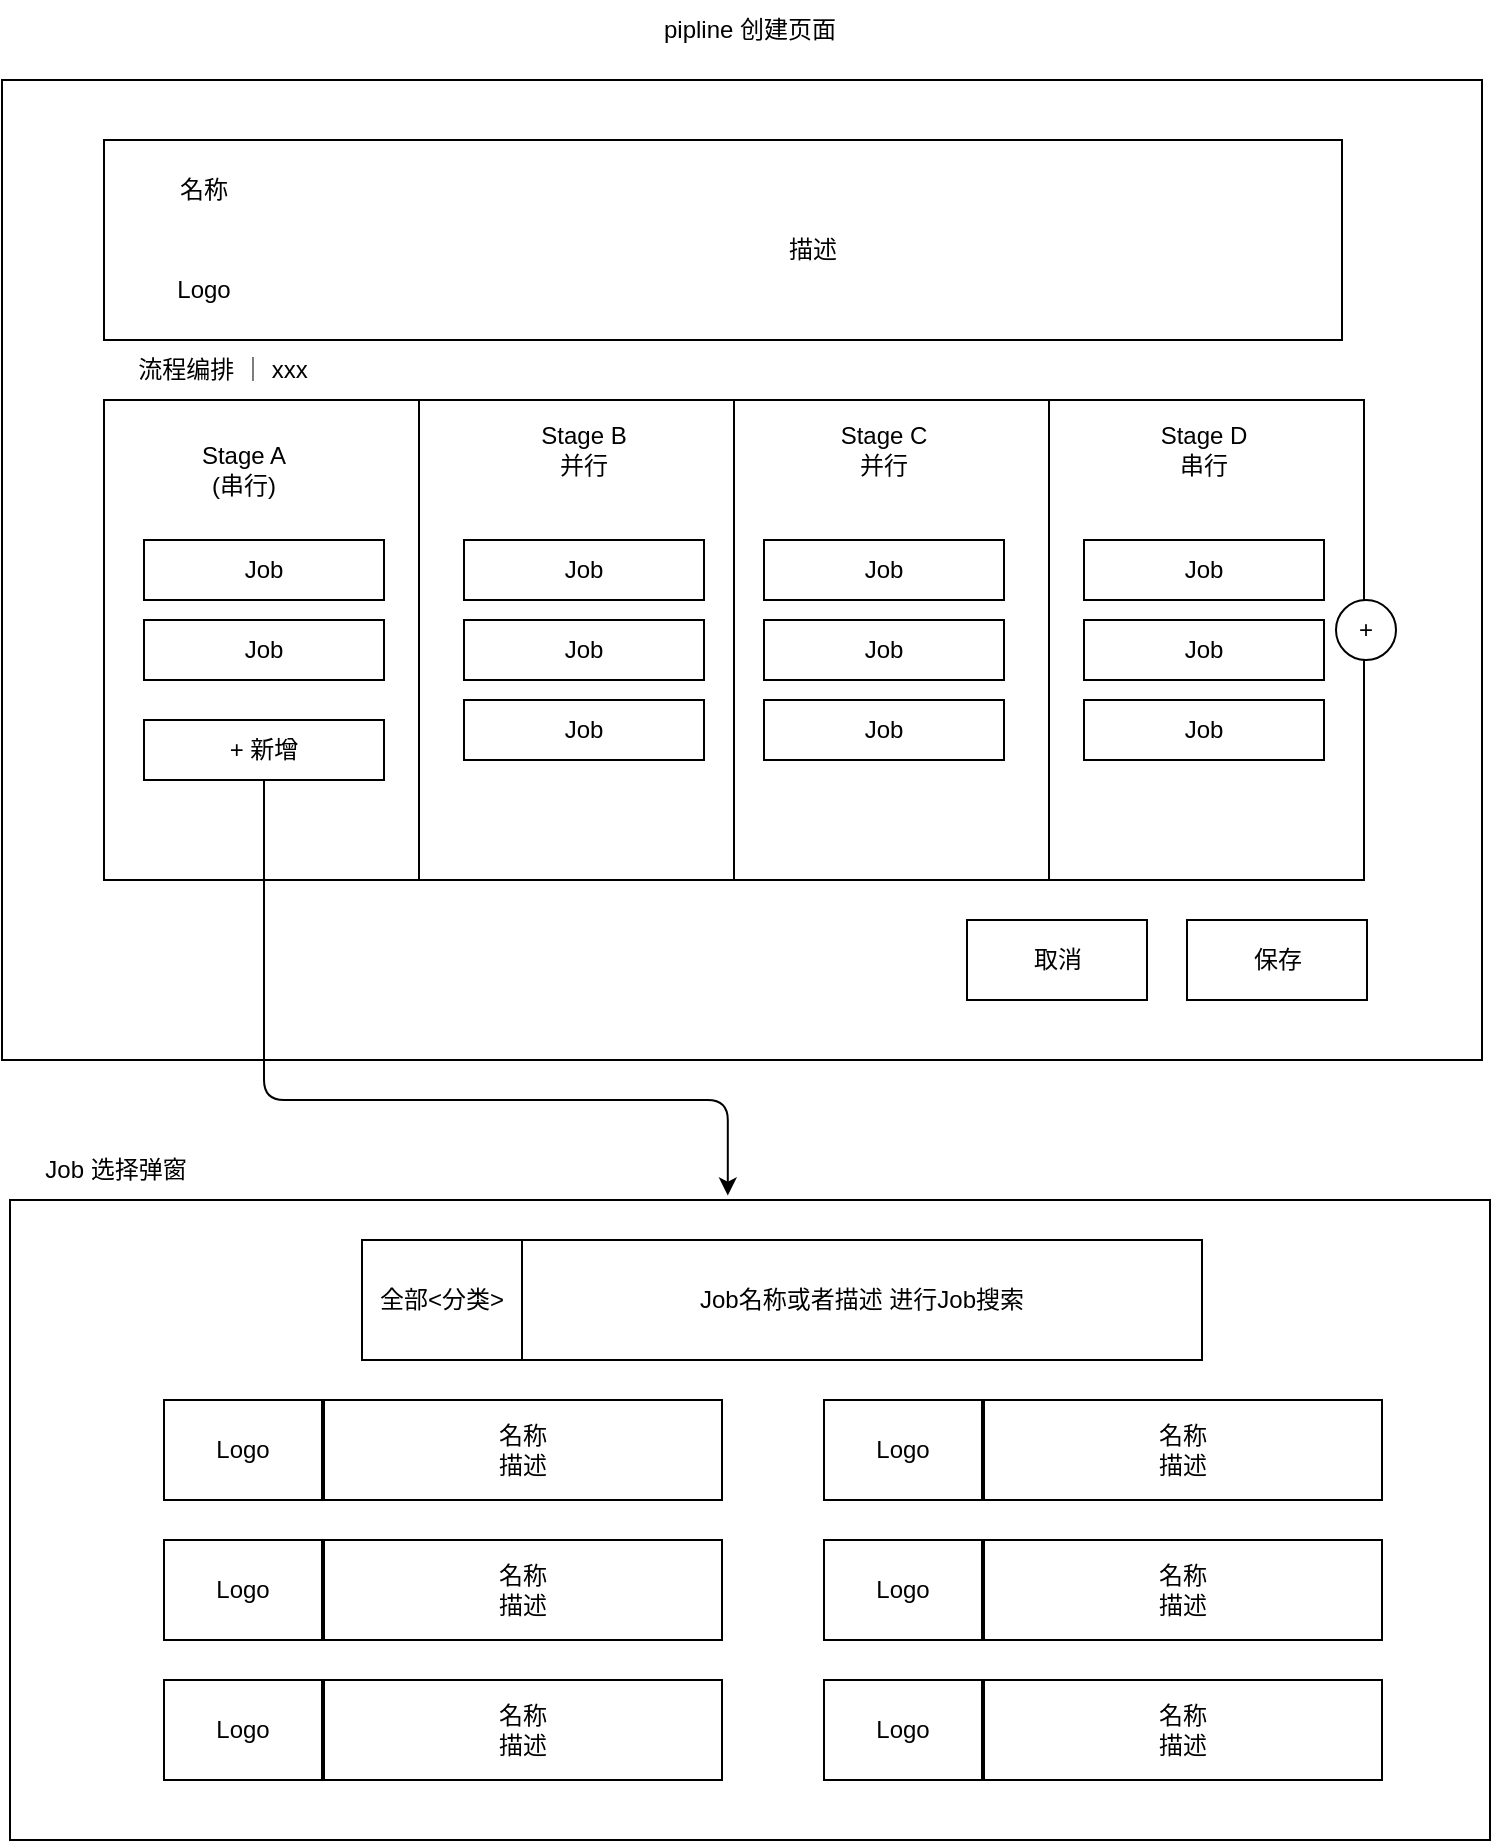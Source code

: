 <mxfile>
    <diagram id="9a6lklp4S5HPCMqLJssH" name="第 1 页">
        <mxGraphModel dx="1097" dy="560" grid="1" gridSize="10" guides="1" tooltips="1" connect="1" arrows="1" fold="1" page="1" pageScale="1" pageWidth="827" pageHeight="1169" math="0" shadow="0">
            <root>
                <mxCell id="0"/>
                <mxCell id="1" parent="0"/>
                <mxCell id="20" value="" style="rounded=0;whiteSpace=wrap;html=1;" parent="1" vertex="1">
                    <mxGeometry x="40" y="60" width="740" height="490" as="geometry"/>
                </mxCell>
                <mxCell id="2" value="" style="rounded=0;whiteSpace=wrap;html=1;" parent="1" vertex="1">
                    <mxGeometry x="91" y="220" width="630" height="240" as="geometry"/>
                </mxCell>
                <mxCell id="3" value="pipline 创建页面" style="text;html=1;strokeColor=none;fillColor=none;align=center;verticalAlign=middle;whiteSpace=wrap;rounded=0;" parent="1" vertex="1">
                    <mxGeometry x="351" y="20" width="126" height="30" as="geometry"/>
                </mxCell>
                <mxCell id="5" value="Job" style="rounded=0;whiteSpace=wrap;html=1;" parent="1" vertex="1">
                    <mxGeometry x="111" y="290" width="120" height="30" as="geometry"/>
                </mxCell>
                <mxCell id="6" value="Job" style="rounded=0;whiteSpace=wrap;html=1;" parent="1" vertex="1">
                    <mxGeometry x="111" y="330" width="120" height="30" as="geometry"/>
                </mxCell>
                <mxCell id="7" value="Job" style="rounded=0;whiteSpace=wrap;html=1;" parent="1" vertex="1">
                    <mxGeometry x="271" y="290" width="120" height="30" as="geometry"/>
                </mxCell>
                <mxCell id="8" value="Job" style="rounded=0;whiteSpace=wrap;html=1;" parent="1" vertex="1">
                    <mxGeometry x="271" y="330" width="120" height="30" as="geometry"/>
                </mxCell>
                <mxCell id="9" value="Job" style="rounded=0;whiteSpace=wrap;html=1;" parent="1" vertex="1">
                    <mxGeometry x="271" y="370" width="120" height="30" as="geometry"/>
                </mxCell>
                <mxCell id="10" value="Job" style="rounded=0;whiteSpace=wrap;html=1;" parent="1" vertex="1">
                    <mxGeometry x="421" y="290" width="120" height="30" as="geometry"/>
                </mxCell>
                <mxCell id="11" value="Job" style="rounded=0;whiteSpace=wrap;html=1;" parent="1" vertex="1">
                    <mxGeometry x="421" y="330" width="120" height="30" as="geometry"/>
                </mxCell>
                <mxCell id="12" value="Job" style="rounded=0;whiteSpace=wrap;html=1;" parent="1" vertex="1">
                    <mxGeometry x="421" y="370" width="120" height="30" as="geometry"/>
                </mxCell>
                <mxCell id="13" value="" style="endArrow=none;html=1;entryX=0.25;entryY=0;entryDx=0;entryDy=0;exitX=0.25;exitY=1;exitDx=0;exitDy=0;" parent="1" source="2" target="2" edge="1">
                    <mxGeometry width="50" height="50" relative="1" as="geometry">
                        <mxPoint x="261" y="320" as="sourcePoint"/>
                        <mxPoint x="311" y="270" as="targetPoint"/>
                    </mxGeometry>
                </mxCell>
                <mxCell id="14" value="Stage A&lt;br&gt;(串行)" style="text;html=1;strokeColor=none;fillColor=none;align=center;verticalAlign=middle;whiteSpace=wrap;rounded=0;" parent="1" vertex="1">
                    <mxGeometry x="121" y="240" width="80" height="30" as="geometry"/>
                </mxCell>
                <mxCell id="16" value="" style="endArrow=none;html=1;entryX=0.5;entryY=0;entryDx=0;entryDy=0;exitX=0.5;exitY=1;exitDx=0;exitDy=0;" parent="1" source="2" target="2" edge="1">
                    <mxGeometry width="50" height="50" relative="1" as="geometry">
                        <mxPoint x="406" y="450" as="sourcePoint"/>
                        <mxPoint x="451" y="330" as="targetPoint"/>
                    </mxGeometry>
                </mxCell>
                <mxCell id="17" value="Stage B&lt;br&gt;并行" style="text;html=1;strokeColor=none;fillColor=none;align=center;verticalAlign=middle;whiteSpace=wrap;rounded=0;" parent="1" vertex="1">
                    <mxGeometry x="301" y="230" width="60" height="30" as="geometry"/>
                </mxCell>
                <mxCell id="19" value="Stage C&lt;br&gt;并行" style="text;html=1;strokeColor=none;fillColor=none;align=center;verticalAlign=middle;whiteSpace=wrap;rounded=0;" parent="1" vertex="1">
                    <mxGeometry x="451" y="230" width="60" height="30" as="geometry"/>
                </mxCell>
                <mxCell id="72" style="edgeStyle=orthogonalEdgeStyle;html=1;exitX=0.5;exitY=1;exitDx=0;exitDy=0;entryX=0.485;entryY=-0.007;entryDx=0;entryDy=0;entryPerimeter=0;" parent="1" source="26" target="71" edge="1">
                    <mxGeometry relative="1" as="geometry">
                        <Array as="points">
                            <mxPoint x="171" y="570"/>
                            <mxPoint x="403" y="570"/>
                        </Array>
                    </mxGeometry>
                </mxCell>
                <mxCell id="26" value="+ 新增" style="rounded=0;whiteSpace=wrap;html=1;" parent="1" vertex="1">
                    <mxGeometry x="111" y="380" width="120" height="30" as="geometry"/>
                </mxCell>
                <mxCell id="24" value="+" style="ellipse;whiteSpace=wrap;html=1;aspect=fixed;" parent="1" vertex="1">
                    <mxGeometry x="707" y="320" width="30" height="30" as="geometry"/>
                </mxCell>
                <mxCell id="32" value="" style="endArrow=none;html=1;entryX=0.75;entryY=0;entryDx=0;entryDy=0;exitX=0.75;exitY=1;exitDx=0;exitDy=0;" parent="1" source="2" target="2" edge="1">
                    <mxGeometry width="50" height="50" relative="1" as="geometry">
                        <mxPoint x="551" y="280" as="sourcePoint"/>
                        <mxPoint x="601" y="230" as="targetPoint"/>
                    </mxGeometry>
                </mxCell>
                <mxCell id="33" value="Job" style="rounded=0;whiteSpace=wrap;html=1;" parent="1" vertex="1">
                    <mxGeometry x="581" y="290" width="120" height="30" as="geometry"/>
                </mxCell>
                <mxCell id="34" value="Job" style="rounded=0;whiteSpace=wrap;html=1;" parent="1" vertex="1">
                    <mxGeometry x="581" y="330" width="120" height="30" as="geometry"/>
                </mxCell>
                <mxCell id="35" value="Job" style="rounded=0;whiteSpace=wrap;html=1;" parent="1" vertex="1">
                    <mxGeometry x="581" y="370" width="120" height="30" as="geometry"/>
                </mxCell>
                <mxCell id="36" value="Stage D&lt;br&gt;串行" style="text;html=1;strokeColor=none;fillColor=none;align=center;verticalAlign=middle;whiteSpace=wrap;rounded=0;" parent="1" vertex="1">
                    <mxGeometry x="611" y="230" width="60" height="30" as="geometry"/>
                </mxCell>
                <mxCell id="38" value="保存" style="rounded=0;whiteSpace=wrap;html=1;" parent="1" vertex="1">
                    <mxGeometry x="632.5" y="480" width="90" height="40" as="geometry"/>
                </mxCell>
                <mxCell id="39" value="" style="rounded=0;whiteSpace=wrap;html=1;" parent="1" vertex="1">
                    <mxGeometry x="91" y="90" width="619" height="100" as="geometry"/>
                </mxCell>
                <mxCell id="40" value="流程编排 ｜ xxx" style="text;html=1;strokeColor=none;fillColor=none;align=center;verticalAlign=middle;whiteSpace=wrap;rounded=0;" parent="1" vertex="1">
                    <mxGeometry x="91" y="190" width="119" height="30" as="geometry"/>
                </mxCell>
                <mxCell id="41" value="名称" style="text;html=1;strokeColor=none;fillColor=none;align=center;verticalAlign=middle;whiteSpace=wrap;rounded=0;" parent="1" vertex="1">
                    <mxGeometry x="111" y="100" width="60" height="30" as="geometry"/>
                </mxCell>
                <mxCell id="42" value="Logo" style="text;html=1;strokeColor=none;fillColor=none;align=center;verticalAlign=middle;whiteSpace=wrap;rounded=0;" parent="1" vertex="1">
                    <mxGeometry x="111" y="150" width="60" height="30" as="geometry"/>
                </mxCell>
                <mxCell id="43" value="描述" style="text;html=1;strokeColor=none;fillColor=none;align=center;verticalAlign=middle;whiteSpace=wrap;rounded=0;" parent="1" vertex="1">
                    <mxGeometry x="201" y="110" width="489" height="70" as="geometry"/>
                </mxCell>
                <mxCell id="70" value="取消" style="rounded=0;whiteSpace=wrap;html=1;" parent="1" vertex="1">
                    <mxGeometry x="522.5" y="480" width="90" height="40" as="geometry"/>
                </mxCell>
                <mxCell id="71" value="" style="rounded=0;whiteSpace=wrap;html=1;" parent="1" vertex="1">
                    <mxGeometry x="44" y="620" width="740" height="320" as="geometry"/>
                </mxCell>
                <mxCell id="73" value="Job 选择弹窗" style="text;html=1;strokeColor=none;fillColor=none;align=center;verticalAlign=middle;whiteSpace=wrap;rounded=0;" parent="1" vertex="1">
                    <mxGeometry x="44" y="590" width="106" height="30" as="geometry"/>
                </mxCell>
                <mxCell id="75" value="Logo" style="rounded=0;whiteSpace=wrap;html=1;" parent="1" vertex="1">
                    <mxGeometry x="121" y="720" width="79" height="50" as="geometry"/>
                </mxCell>
                <mxCell id="76" value="名称&lt;br&gt;描述" style="rounded=0;whiteSpace=wrap;html=1;" parent="1" vertex="1">
                    <mxGeometry x="201" y="720" width="199" height="50" as="geometry"/>
                </mxCell>
                <mxCell id="77" value="Logo" style="rounded=0;whiteSpace=wrap;html=1;" parent="1" vertex="1">
                    <mxGeometry x="451" y="720" width="79" height="50" as="geometry"/>
                </mxCell>
                <mxCell id="78" value="名称&lt;br&gt;描述" style="rounded=0;whiteSpace=wrap;html=1;" parent="1" vertex="1">
                    <mxGeometry x="531" y="720" width="199" height="50" as="geometry"/>
                </mxCell>
                <mxCell id="79" value="Logo" style="rounded=0;whiteSpace=wrap;html=1;" parent="1" vertex="1">
                    <mxGeometry x="121" y="790" width="79" height="50" as="geometry"/>
                </mxCell>
                <mxCell id="80" value="名称&lt;br&gt;描述" style="rounded=0;whiteSpace=wrap;html=1;" parent="1" vertex="1">
                    <mxGeometry x="201" y="790" width="199" height="50" as="geometry"/>
                </mxCell>
                <mxCell id="81" value="Logo" style="rounded=0;whiteSpace=wrap;html=1;" parent="1" vertex="1">
                    <mxGeometry x="451" y="790" width="79" height="50" as="geometry"/>
                </mxCell>
                <mxCell id="82" value="名称&lt;br&gt;描述" style="rounded=0;whiteSpace=wrap;html=1;" parent="1" vertex="1">
                    <mxGeometry x="531" y="790" width="199" height="50" as="geometry"/>
                </mxCell>
                <mxCell id="83" value="Logo" style="rounded=0;whiteSpace=wrap;html=1;" parent="1" vertex="1">
                    <mxGeometry x="121" y="860" width="79" height="50" as="geometry"/>
                </mxCell>
                <mxCell id="84" value="名称&lt;br&gt;描述" style="rounded=0;whiteSpace=wrap;html=1;" parent="1" vertex="1">
                    <mxGeometry x="201" y="860" width="199" height="50" as="geometry"/>
                </mxCell>
                <mxCell id="85" value="Logo" style="rounded=0;whiteSpace=wrap;html=1;" parent="1" vertex="1">
                    <mxGeometry x="451" y="860" width="79" height="50" as="geometry"/>
                </mxCell>
                <mxCell id="86" value="名称&lt;br&gt;描述" style="rounded=0;whiteSpace=wrap;html=1;" parent="1" vertex="1">
                    <mxGeometry x="531" y="860" width="199" height="50" as="geometry"/>
                </mxCell>
                <mxCell id="88" value="全部&amp;lt;分类&amp;gt;" style="rounded=0;whiteSpace=wrap;html=1;" parent="1" vertex="1">
                    <mxGeometry x="220" y="640" width="80" height="60" as="geometry"/>
                </mxCell>
                <mxCell id="89" value="Job名称或者描述 进行Job搜索" style="rounded=0;whiteSpace=wrap;html=1;" parent="1" vertex="1">
                    <mxGeometry x="300" y="640" width="340" height="60" as="geometry"/>
                </mxCell>
            </root>
        </mxGraphModel>
    </diagram>
</mxfile>